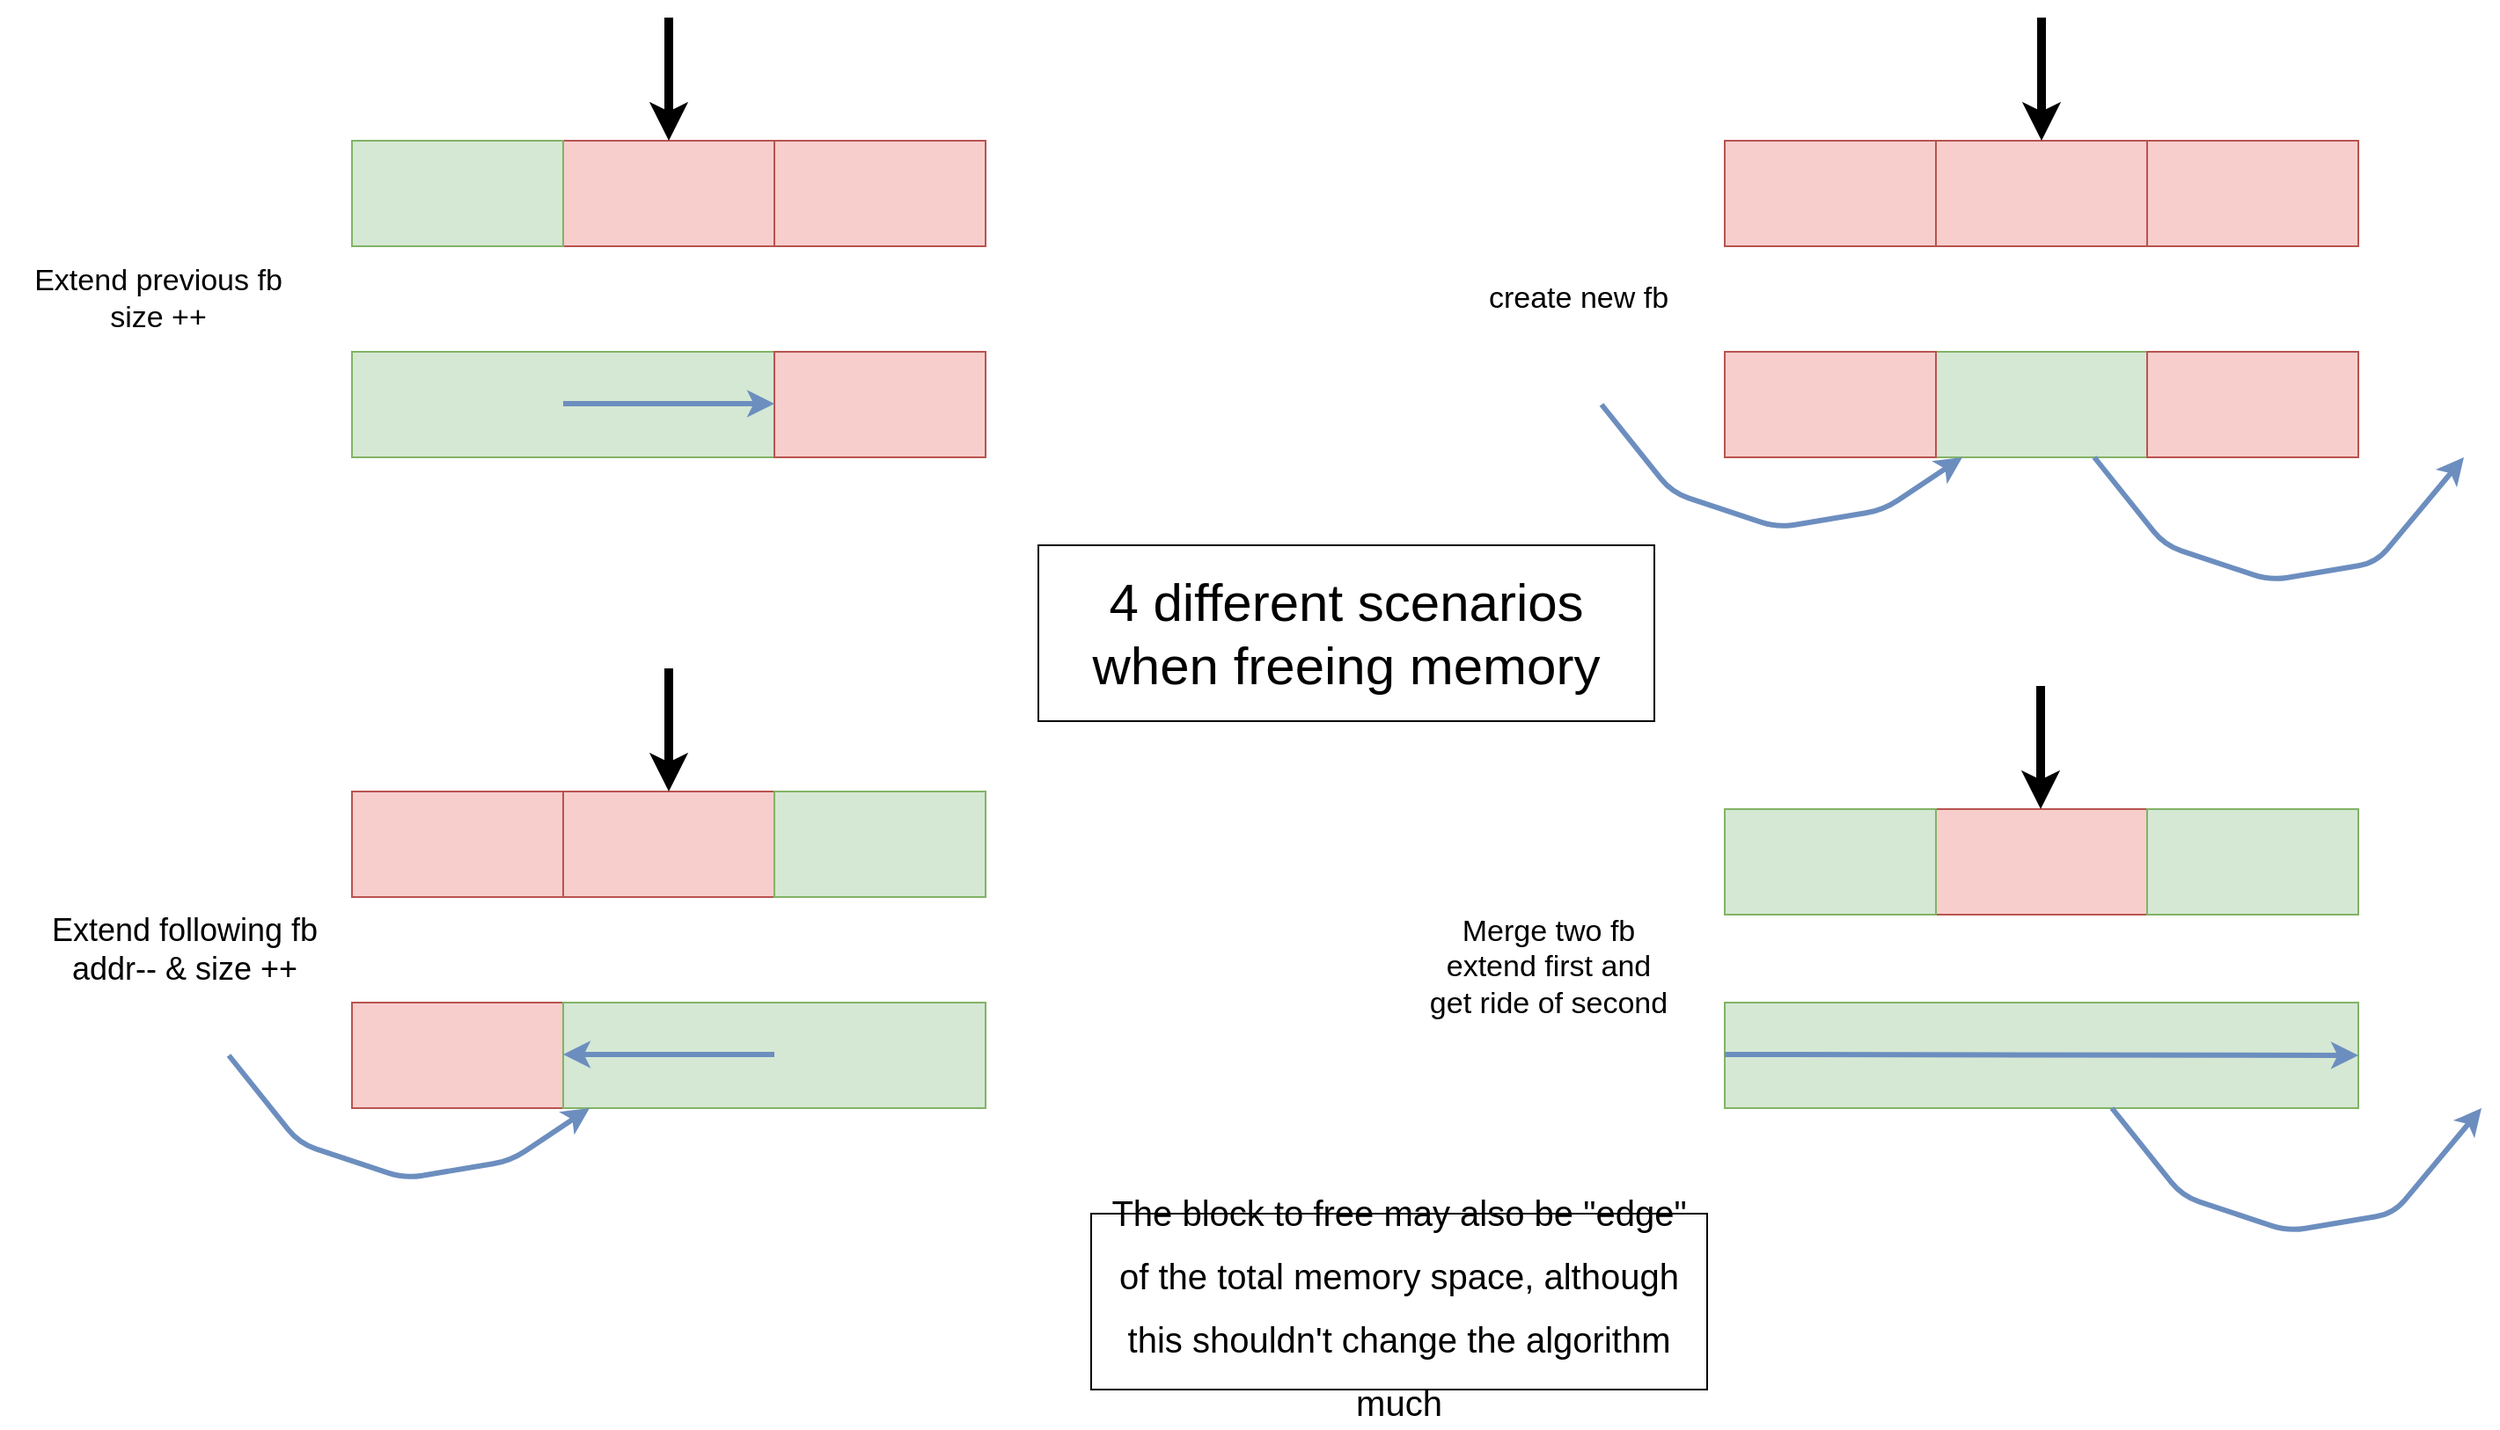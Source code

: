 <mxfile version="14.0.5" type="github">
  <diagram id="P9aT01dH6BkQCjnrhs2R" name="Page-1">
    <mxGraphModel dx="1990" dy="1164" grid="1" gridSize="10" guides="1" tooltips="1" connect="1" arrows="1" fold="1" page="1" pageScale="1" pageWidth="827" pageHeight="1169" math="0" shadow="0">
      <root>
        <mxCell id="0" />
        <mxCell id="1" parent="0" />
        <mxCell id="wdMcu5Sa0_L3CQAlRWSb-1" value="" style="rounded=0;whiteSpace=wrap;html=1;fillColor=#f8cecc;strokeColor=#b85450;" parent="1" vertex="1">
          <mxGeometry x="320" y="170" width="120" height="60" as="geometry" />
        </mxCell>
        <mxCell id="wdMcu5Sa0_L3CQAlRWSb-2" value="" style="rounded=0;whiteSpace=wrap;html=1;fillColor=#d5e8d4;strokeColor=#82b366;" parent="1" vertex="1">
          <mxGeometry x="200" y="170" width="120" height="60" as="geometry" />
        </mxCell>
        <mxCell id="wdMcu5Sa0_L3CQAlRWSb-3" value="" style="endArrow=classic;html=1;entryX=0.5;entryY=0;entryDx=0;entryDy=0;strokeWidth=5;" parent="1" target="wdMcu5Sa0_L3CQAlRWSb-1" edge="1">
          <mxGeometry width="50" height="50" relative="1" as="geometry">
            <mxPoint x="380" y="100" as="sourcePoint" />
            <mxPoint x="380" y="50" as="targetPoint" />
          </mxGeometry>
        </mxCell>
        <mxCell id="wdMcu5Sa0_L3CQAlRWSb-4" value="" style="rounded=0;whiteSpace=wrap;html=1;fillColor=#f8cecc;strokeColor=#b85450;" parent="1" vertex="1">
          <mxGeometry x="440" y="170" width="120" height="60" as="geometry" />
        </mxCell>
        <mxCell id="wdMcu5Sa0_L3CQAlRWSb-5" value="" style="rounded=0;whiteSpace=wrap;html=1;fillColor=#d5e8d4;strokeColor=#82b366;" parent="1" vertex="1">
          <mxGeometry x="200" y="290" width="240" height="60" as="geometry" />
        </mxCell>
        <mxCell id="wdMcu5Sa0_L3CQAlRWSb-6" value="" style="rounded=0;whiteSpace=wrap;html=1;fillColor=#f8cecc;strokeColor=#b85450;" parent="1" vertex="1">
          <mxGeometry x="440" y="290" width="120" height="60" as="geometry" />
        </mxCell>
        <mxCell id="wdMcu5Sa0_L3CQAlRWSb-7" value="&lt;div style=&quot;font-size: 17px;&quot;&gt;Extend previous fb&lt;/div&gt;&lt;div style=&quot;font-size: 17px;&quot;&gt;size ++&lt;/div&gt;" style="text;html=1;strokeColor=none;fillColor=none;align=center;verticalAlign=middle;whiteSpace=wrap;rounded=0;fontSize=17;" parent="1" vertex="1">
          <mxGeometry y="240" width="180" height="40" as="geometry" />
        </mxCell>
        <mxCell id="wdMcu5Sa0_L3CQAlRWSb-8" value="" style="rounded=0;whiteSpace=wrap;html=1;fillColor=#f8cecc;strokeColor=#b85450;" parent="1" vertex="1">
          <mxGeometry x="320" y="540" width="120" height="60" as="geometry" />
        </mxCell>
        <mxCell id="wdMcu5Sa0_L3CQAlRWSb-9" value="" style="rounded=0;whiteSpace=wrap;html=1;fillColor=#f8cecc;strokeColor=#b85450;" parent="1" vertex="1">
          <mxGeometry x="200" y="540" width="120" height="60" as="geometry" />
        </mxCell>
        <mxCell id="wdMcu5Sa0_L3CQAlRWSb-10" value="" style="endArrow=classic;html=1;entryX=0.5;entryY=0;entryDx=0;entryDy=0;strokeWidth=5;" parent="1" target="wdMcu5Sa0_L3CQAlRWSb-8" edge="1">
          <mxGeometry width="50" height="50" relative="1" as="geometry">
            <mxPoint x="380" y="470" as="sourcePoint" />
            <mxPoint x="380" y="420" as="targetPoint" />
          </mxGeometry>
        </mxCell>
        <mxCell id="wdMcu5Sa0_L3CQAlRWSb-11" value="" style="rounded=0;whiteSpace=wrap;html=1;fillColor=#d5e8d4;strokeColor=#82b366;" parent="1" vertex="1">
          <mxGeometry x="440" y="540" width="120" height="60" as="geometry" />
        </mxCell>
        <mxCell id="wdMcu5Sa0_L3CQAlRWSb-12" value="" style="rounded=0;whiteSpace=wrap;html=1;fillColor=#f8cecc;strokeColor=#b85450;" parent="1" vertex="1">
          <mxGeometry x="200" y="660" width="120" height="60" as="geometry" />
        </mxCell>
        <mxCell id="wdMcu5Sa0_L3CQAlRWSb-13" value="" style="rounded=0;whiteSpace=wrap;html=1;fillColor=#d5e8d4;strokeColor=#82b366;" parent="1" vertex="1">
          <mxGeometry x="320" y="660" width="240" height="60" as="geometry" />
        </mxCell>
        <mxCell id="wdMcu5Sa0_L3CQAlRWSb-14" value="&lt;div style=&quot;font-size: 18px;&quot;&gt;Extend following fb&lt;/div&gt;&lt;div style=&quot;font-size: 18px;&quot;&gt;addr-- &amp;amp; size ++&lt;/div&gt;" style="text;html=1;strokeColor=none;fillColor=none;align=center;verticalAlign=middle;whiteSpace=wrap;rounded=0;fontSize=18;" parent="1" vertex="1">
          <mxGeometry x="20" y="610" width="170" height="40" as="geometry" />
        </mxCell>
        <mxCell id="wdMcu5Sa0_L3CQAlRWSb-15" value="" style="rounded=0;whiteSpace=wrap;html=1;fillColor=#f8cecc;strokeColor=#b85450;" parent="1" vertex="1">
          <mxGeometry x="1100" y="170" width="120" height="60" as="geometry" />
        </mxCell>
        <mxCell id="wdMcu5Sa0_L3CQAlRWSb-16" value="" style="rounded=0;whiteSpace=wrap;html=1;fillColor=#f8cecc;strokeColor=#b85450;" parent="1" vertex="1">
          <mxGeometry x="980" y="170" width="120" height="60" as="geometry" />
        </mxCell>
        <mxCell id="wdMcu5Sa0_L3CQAlRWSb-17" value="" style="endArrow=classic;html=1;entryX=0.5;entryY=0;entryDx=0;entryDy=0;strokeWidth=5;" parent="1" target="wdMcu5Sa0_L3CQAlRWSb-15" edge="1">
          <mxGeometry width="50" height="50" relative="1" as="geometry">
            <mxPoint x="1160" y="100" as="sourcePoint" />
            <mxPoint x="1160" y="50" as="targetPoint" />
          </mxGeometry>
        </mxCell>
        <mxCell id="wdMcu5Sa0_L3CQAlRWSb-18" value="" style="rounded=0;whiteSpace=wrap;html=1;fillColor=#f8cecc;strokeColor=#b85450;" parent="1" vertex="1">
          <mxGeometry x="1220" y="170" width="120" height="60" as="geometry" />
        </mxCell>
        <mxCell id="wdMcu5Sa0_L3CQAlRWSb-19" value="" style="rounded=0;whiteSpace=wrap;html=1;fillColor=#d5e8d4;strokeColor=#82b366;" parent="1" vertex="1">
          <mxGeometry x="1100" y="290" width="120" height="60" as="geometry" />
        </mxCell>
        <mxCell id="wdMcu5Sa0_L3CQAlRWSb-20" value="" style="rounded=0;whiteSpace=wrap;html=1;fillColor=#f8cecc;strokeColor=#b85450;" parent="1" vertex="1">
          <mxGeometry x="980" y="290" width="120" height="60" as="geometry" />
        </mxCell>
        <mxCell id="wdMcu5Sa0_L3CQAlRWSb-21" value="" style="rounded=0;whiteSpace=wrap;html=1;fillColor=#f8cecc;strokeColor=#b85450;" parent="1" vertex="1">
          <mxGeometry x="1220" y="290" width="120" height="60" as="geometry" />
        </mxCell>
        <mxCell id="wdMcu5Sa0_L3CQAlRWSb-22" value="create new fb" style="text;html=1;strokeColor=none;fillColor=none;align=center;verticalAlign=middle;whiteSpace=wrap;rounded=0;fontSize=17;" parent="1" vertex="1">
          <mxGeometry x="827" y="240" width="140" height="40" as="geometry" />
        </mxCell>
        <mxCell id="wdMcu5Sa0_L3CQAlRWSb-23" value="" style="rounded=0;whiteSpace=wrap;html=1;fillColor=#f8cecc;strokeColor=#b85450;" parent="1" vertex="1">
          <mxGeometry x="1100" y="550" width="120" height="60" as="geometry" />
        </mxCell>
        <mxCell id="wdMcu5Sa0_L3CQAlRWSb-24" value="" style="rounded=0;whiteSpace=wrap;html=1;fillColor=#d5e8d4;strokeColor=#82b366;" parent="1" vertex="1">
          <mxGeometry x="980" y="550" width="120" height="60" as="geometry" />
        </mxCell>
        <mxCell id="wdMcu5Sa0_L3CQAlRWSb-25" value="" style="rounded=0;whiteSpace=wrap;html=1;fillColor=#d5e8d4;strokeColor=#82b366;" parent="1" vertex="1">
          <mxGeometry x="1220" y="550" width="120" height="60" as="geometry" />
        </mxCell>
        <mxCell id="wdMcu5Sa0_L3CQAlRWSb-26" value="" style="endArrow=classic;html=1;entryX=0.5;entryY=0;entryDx=0;entryDy=0;strokeWidth=5;" parent="1" edge="1">
          <mxGeometry width="50" height="50" relative="1" as="geometry">
            <mxPoint x="1159.5" y="480" as="sourcePoint" />
            <mxPoint x="1159.5" y="550" as="targetPoint" />
          </mxGeometry>
        </mxCell>
        <mxCell id="wdMcu5Sa0_L3CQAlRWSb-27" value="" style="rounded=0;whiteSpace=wrap;html=1;fillColor=#d5e8d4;strokeColor=#82b366;" parent="1" vertex="1">
          <mxGeometry x="980" y="660" width="360" height="60" as="geometry" />
        </mxCell>
        <mxCell id="wdMcu5Sa0_L3CQAlRWSb-28" value="&lt;div style=&quot;font-size: 17px;&quot;&gt;Merge two fb&lt;/div&gt;&lt;div style=&quot;font-size: 17px;&quot;&gt;extend first and get ride of second&lt;br style=&quot;font-size: 17px;&quot;&gt;&lt;/div&gt;" style="text;html=1;strokeColor=none;fillColor=none;align=center;verticalAlign=middle;whiteSpace=wrap;rounded=0;fontSize=17;" parent="1" vertex="1">
          <mxGeometry x="810" y="620" width="140" height="40" as="geometry" />
        </mxCell>
        <mxCell id="Wj80mq2hr4pWb2ggphX4-1" value="4 different scenarios when freeing memory" style="text;html=1;align=center;verticalAlign=middle;whiteSpace=wrap;rounded=0;fontSize=30;strokeColor=#000000;" parent="1" vertex="1">
          <mxGeometry x="590" y="400" width="350" height="100" as="geometry" />
        </mxCell>
        <mxCell id="Wj80mq2hr4pWb2ggphX4-2" value="&lt;font style=&quot;font-size: 20px&quot;&gt;The block to free may also be &quot;edge&quot; of the total memory space, although this shouldn&#39;t change the algorithm much &lt;br&gt;&lt;/font&gt;" style="text;html=1;align=center;verticalAlign=middle;whiteSpace=wrap;rounded=0;fontSize=30;strokeColor=#000000;" parent="1" vertex="1">
          <mxGeometry x="620" y="780" width="350" height="100" as="geometry" />
        </mxCell>
        <mxCell id="wZAR0jd8MNRbYCy8dHLu-3" value="" style="endArrow=classic;html=1;fontSize=17;strokeWidth=3;fillColor=#dae8fc;strokeColor=#6c8ebf;" edge="1" parent="1">
          <mxGeometry width="50" height="50" relative="1" as="geometry">
            <mxPoint x="320" y="319.5" as="sourcePoint" />
            <mxPoint x="440" y="319.5" as="targetPoint" />
          </mxGeometry>
        </mxCell>
        <mxCell id="wZAR0jd8MNRbYCy8dHLu-4" value="" style="endArrow=classic;html=1;fontSize=17;strokeWidth=3;fillColor=#dae8fc;strokeColor=#6c8ebf;" edge="1" parent="1" target="wdMcu5Sa0_L3CQAlRWSb-19">
          <mxGeometry width="50" height="50" relative="1" as="geometry">
            <mxPoint x="910" y="320" as="sourcePoint" />
            <mxPoint x="1100" y="319.5" as="targetPoint" />
            <Array as="points">
              <mxPoint x="950" y="370" />
              <mxPoint x="1010" y="390" />
              <mxPoint x="1070" y="380" />
            </Array>
          </mxGeometry>
        </mxCell>
        <mxCell id="wZAR0jd8MNRbYCy8dHLu-5" value="" style="endArrow=classic;html=1;fontSize=17;strokeWidth=3;fillColor=#dae8fc;strokeColor=#6c8ebf;" edge="1" parent="1">
          <mxGeometry width="50" height="50" relative="1" as="geometry">
            <mxPoint x="1190" y="350" as="sourcePoint" />
            <mxPoint x="1400" y="350" as="targetPoint" />
            <Array as="points">
              <mxPoint x="1230" y="400" />
              <mxPoint x="1290" y="420" />
              <mxPoint x="1350" y="410" />
            </Array>
          </mxGeometry>
        </mxCell>
        <mxCell id="wZAR0jd8MNRbYCy8dHLu-6" value="" style="endArrow=none;html=1;fontSize=17;exitX=0;exitY=0.5;exitDx=0;exitDy=0;entryX=1;entryY=0.5;entryDx=0;entryDy=0;strokeWidth=3;fillColor=#dae8fc;strokeColor=#6c8ebf;startArrow=classic;startFill=1;endFill=0;" edge="1" parent="1">
          <mxGeometry width="50" height="50" relative="1" as="geometry">
            <mxPoint x="320" y="689.5" as="sourcePoint" />
            <mxPoint x="440" y="689.5" as="targetPoint" />
          </mxGeometry>
        </mxCell>
        <mxCell id="wZAR0jd8MNRbYCy8dHLu-7" value="" style="endArrow=classic;html=1;fontSize=17;strokeWidth=3;fillColor=#dae8fc;strokeColor=#6c8ebf;" edge="1" parent="1">
          <mxGeometry width="50" height="50" relative="1" as="geometry">
            <mxPoint x="130" y="690" as="sourcePoint" />
            <mxPoint x="335" y="720" as="targetPoint" />
            <Array as="points">
              <mxPoint x="170" y="740" />
              <mxPoint x="230" y="760" />
              <mxPoint x="290" y="750" />
            </Array>
          </mxGeometry>
        </mxCell>
        <mxCell id="wZAR0jd8MNRbYCy8dHLu-8" value="" style="endArrow=classic;html=1;fontSize=17;exitX=0;exitY=0.5;exitDx=0;exitDy=0;strokeWidth=3;fillColor=#dae8fc;strokeColor=#6c8ebf;entryX=1;entryY=0.5;entryDx=0;entryDy=0;" edge="1" parent="1" target="wdMcu5Sa0_L3CQAlRWSb-27">
          <mxGeometry width="50" height="50" relative="1" as="geometry">
            <mxPoint x="980" y="689.5" as="sourcePoint" />
            <mxPoint x="1330" y="689.5" as="targetPoint" />
          </mxGeometry>
        </mxCell>
        <mxCell id="wZAR0jd8MNRbYCy8dHLu-9" value="" style="endArrow=classic;html=1;fontSize=17;strokeWidth=3;fillColor=#dae8fc;strokeColor=#6c8ebf;" edge="1" parent="1">
          <mxGeometry width="50" height="50" relative="1" as="geometry">
            <mxPoint x="1200" y="720" as="sourcePoint" />
            <mxPoint x="1410" y="720" as="targetPoint" />
            <Array as="points">
              <mxPoint x="1240" y="770" />
              <mxPoint x="1300" y="790" />
              <mxPoint x="1360" y="780" />
            </Array>
          </mxGeometry>
        </mxCell>
      </root>
    </mxGraphModel>
  </diagram>
</mxfile>

